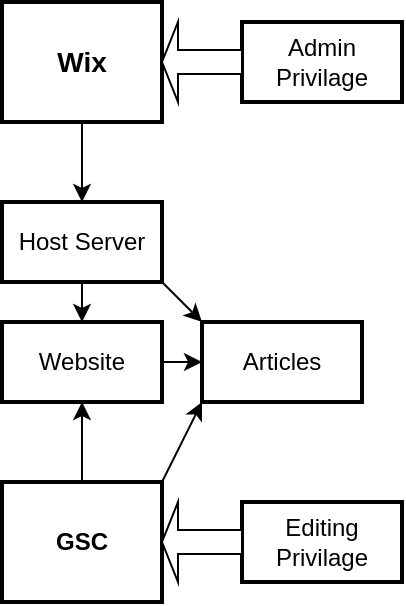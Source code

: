 <mxfile version="24.6.5" type="github">
  <diagram name="Page-1" id="foA03Sj28Lwy8-XEo3pu">
    <mxGraphModel dx="1434" dy="750" grid="1" gridSize="10" guides="1" tooltips="1" connect="1" arrows="1" fold="1" page="1" pageScale="1" pageWidth="850" pageHeight="1100" math="0" shadow="0">
      <root>
        <mxCell id="0" />
        <mxCell id="1" parent="0" />
        <mxCell id="9BAr9_L27xOgPUCJvzYx-1" value="&lt;div align=&quot;center&quot;&gt;Website&lt;/div&gt;" style="rounded=0;whiteSpace=wrap;html=1;fillColor=none;strokeWidth=2;align=center;" vertex="1" parent="1">
          <mxGeometry x="80" y="180" width="80" height="40" as="geometry" />
        </mxCell>
        <mxCell id="9BAr9_L27xOgPUCJvzYx-2" value="&lt;div&gt;Articles&lt;/div&gt;" style="rounded=0;whiteSpace=wrap;html=1;fillColor=none;strokeWidth=2;" vertex="1" parent="1">
          <mxGeometry x="180" y="180" width="80" height="40" as="geometry" />
        </mxCell>
        <mxCell id="9BAr9_L27xOgPUCJvzYx-3" value="&lt;div&gt;Admin&lt;/div&gt;&lt;div&gt;Privilage&lt;/div&gt;" style="rounded=0;whiteSpace=wrap;html=1;fillColor=none;strokeWidth=2;align=center;" vertex="1" parent="1">
          <mxGeometry x="200" y="30" width="80" height="40" as="geometry" />
        </mxCell>
        <mxCell id="9BAr9_L27xOgPUCJvzYx-4" value="Host Server" style="rounded=0;whiteSpace=wrap;html=1;fillColor=none;strokeWidth=2;align=center;" vertex="1" parent="1">
          <mxGeometry x="80" y="120" width="80" height="40" as="geometry" />
        </mxCell>
        <mxCell id="9BAr9_L27xOgPUCJvzYx-5" value="&lt;b&gt;&lt;font style=&quot;font-size: 14px;&quot;&gt;Wix&lt;/font&gt;&lt;/b&gt;" style="rounded=0;whiteSpace=wrap;html=1;fillColor=none;strokeWidth=2;align=center;" vertex="1" parent="1">
          <mxGeometry x="80" y="20" width="80" height="60" as="geometry" />
        </mxCell>
        <mxCell id="9BAr9_L27xOgPUCJvzYx-6" value="&lt;b&gt;GSC&lt;/b&gt;" style="rounded=0;whiteSpace=wrap;html=1;fillColor=none;strokeWidth=2;align=center;" vertex="1" parent="1">
          <mxGeometry x="80" y="260" width="80" height="60" as="geometry" />
        </mxCell>
        <mxCell id="9BAr9_L27xOgPUCJvzYx-7" value="" style="endArrow=classic;html=1;rounded=0;exitX=0.5;exitY=1;exitDx=0;exitDy=0;entryX=0.5;entryY=0;entryDx=0;entryDy=0;" edge="1" parent="1" source="9BAr9_L27xOgPUCJvzYx-4" target="9BAr9_L27xOgPUCJvzYx-1">
          <mxGeometry width="50" height="50" relative="1" as="geometry">
            <mxPoint x="400" y="420" as="sourcePoint" />
            <mxPoint x="450" y="370" as="targetPoint" />
          </mxGeometry>
        </mxCell>
        <mxCell id="9BAr9_L27xOgPUCJvzYx-8" value="" style="endArrow=classic;html=1;rounded=0;exitX=1;exitY=1;exitDx=0;exitDy=0;entryX=0;entryY=0;entryDx=0;entryDy=0;" edge="1" parent="1" source="9BAr9_L27xOgPUCJvzYx-4" target="9BAr9_L27xOgPUCJvzYx-2">
          <mxGeometry width="50" height="50" relative="1" as="geometry">
            <mxPoint x="130" y="170" as="sourcePoint" />
            <mxPoint x="130" y="190" as="targetPoint" />
          </mxGeometry>
        </mxCell>
        <mxCell id="9BAr9_L27xOgPUCJvzYx-10" value="" style="endArrow=classic;html=1;rounded=0;exitX=0.5;exitY=1;exitDx=0;exitDy=0;" edge="1" parent="1" source="9BAr9_L27xOgPUCJvzYx-5">
          <mxGeometry width="50" height="50" relative="1" as="geometry">
            <mxPoint x="130" y="170" as="sourcePoint" />
            <mxPoint x="120" y="120" as="targetPoint" />
          </mxGeometry>
        </mxCell>
        <mxCell id="9BAr9_L27xOgPUCJvzYx-11" value="&lt;div&gt;Editing&lt;/div&gt;&lt;div&gt;Privilage&lt;br&gt;&lt;/div&gt;" style="rounded=0;whiteSpace=wrap;html=1;fillColor=none;strokeWidth=2;align=center;" vertex="1" parent="1">
          <mxGeometry x="200" y="270" width="80" height="40" as="geometry" />
        </mxCell>
        <mxCell id="9BAr9_L27xOgPUCJvzYx-12" value="" style="endArrow=classic;html=1;rounded=0;exitX=1;exitY=0.5;exitDx=0;exitDy=0;entryX=0;entryY=0.5;entryDx=0;entryDy=0;" edge="1" parent="1" source="9BAr9_L27xOgPUCJvzYx-1" target="9BAr9_L27xOgPUCJvzYx-2">
          <mxGeometry width="50" height="50" relative="1" as="geometry">
            <mxPoint x="170" y="170" as="sourcePoint" />
            <mxPoint x="190" y="190" as="targetPoint" />
          </mxGeometry>
        </mxCell>
        <mxCell id="9BAr9_L27xOgPUCJvzYx-13" value="" style="endArrow=classic;html=1;rounded=0;exitX=0.5;exitY=0;exitDx=0;exitDy=0;" edge="1" parent="1" source="9BAr9_L27xOgPUCJvzYx-6">
          <mxGeometry width="50" height="50" relative="1" as="geometry">
            <mxPoint x="130" y="90" as="sourcePoint" />
            <mxPoint x="120" y="220" as="targetPoint" />
          </mxGeometry>
        </mxCell>
        <mxCell id="9BAr9_L27xOgPUCJvzYx-14" value="" style="endArrow=classic;html=1;rounded=0;exitX=1;exitY=0;exitDx=0;exitDy=0;entryX=0;entryY=1;entryDx=0;entryDy=0;" edge="1" parent="1" source="9BAr9_L27xOgPUCJvzYx-6" target="9BAr9_L27xOgPUCJvzYx-2">
          <mxGeometry width="50" height="50" relative="1" as="geometry">
            <mxPoint x="130" y="270" as="sourcePoint" />
            <mxPoint x="130" y="230" as="targetPoint" />
          </mxGeometry>
        </mxCell>
        <mxCell id="9BAr9_L27xOgPUCJvzYx-15" value="" style="shape=singleArrow;direction=west;whiteSpace=wrap;html=1;" vertex="1" parent="1">
          <mxGeometry x="160" y="270" width="40" height="40" as="geometry" />
        </mxCell>
        <mxCell id="9BAr9_L27xOgPUCJvzYx-16" value="" style="shape=singleArrow;direction=west;whiteSpace=wrap;html=1;" vertex="1" parent="1">
          <mxGeometry x="160" y="30" width="40" height="40" as="geometry" />
        </mxCell>
      </root>
    </mxGraphModel>
  </diagram>
</mxfile>
